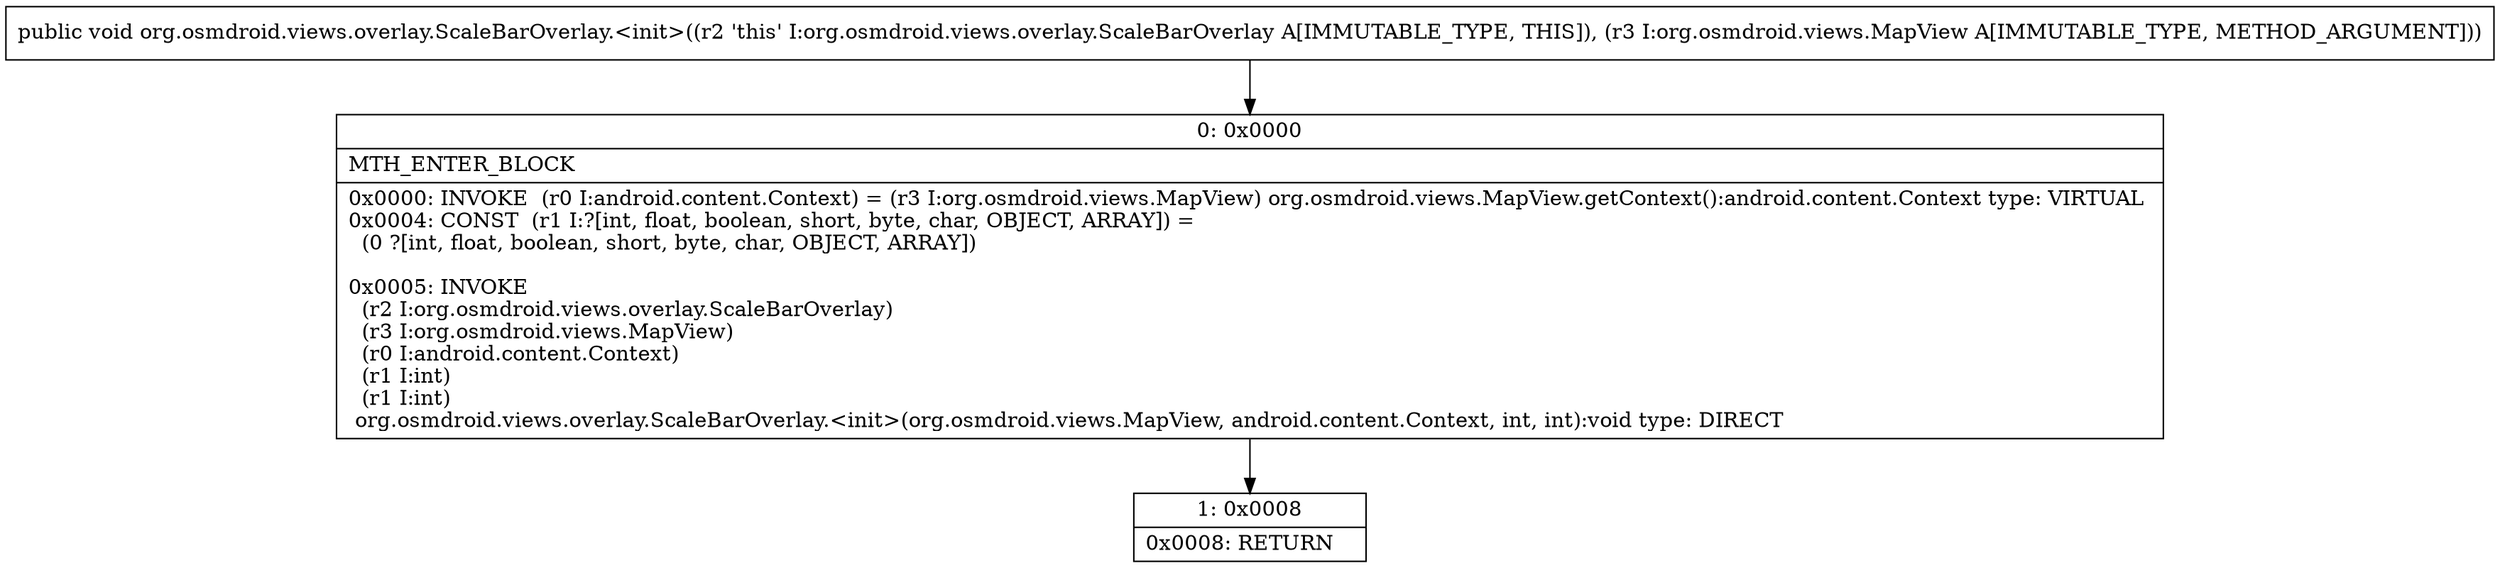digraph "CFG fororg.osmdroid.views.overlay.ScaleBarOverlay.\<init\>(Lorg\/osmdroid\/views\/MapView;)V" {
Node_0 [shape=record,label="{0\:\ 0x0000|MTH_ENTER_BLOCK\l|0x0000: INVOKE  (r0 I:android.content.Context) = (r3 I:org.osmdroid.views.MapView) org.osmdroid.views.MapView.getContext():android.content.Context type: VIRTUAL \l0x0004: CONST  (r1 I:?[int, float, boolean, short, byte, char, OBJECT, ARRAY]) = \l  (0 ?[int, float, boolean, short, byte, char, OBJECT, ARRAY])\l \l0x0005: INVOKE  \l  (r2 I:org.osmdroid.views.overlay.ScaleBarOverlay)\l  (r3 I:org.osmdroid.views.MapView)\l  (r0 I:android.content.Context)\l  (r1 I:int)\l  (r1 I:int)\l org.osmdroid.views.overlay.ScaleBarOverlay.\<init\>(org.osmdroid.views.MapView, android.content.Context, int, int):void type: DIRECT \l}"];
Node_1 [shape=record,label="{1\:\ 0x0008|0x0008: RETURN   \l}"];
MethodNode[shape=record,label="{public void org.osmdroid.views.overlay.ScaleBarOverlay.\<init\>((r2 'this' I:org.osmdroid.views.overlay.ScaleBarOverlay A[IMMUTABLE_TYPE, THIS]), (r3 I:org.osmdroid.views.MapView A[IMMUTABLE_TYPE, METHOD_ARGUMENT])) }"];
MethodNode -> Node_0;
Node_0 -> Node_1;
}

